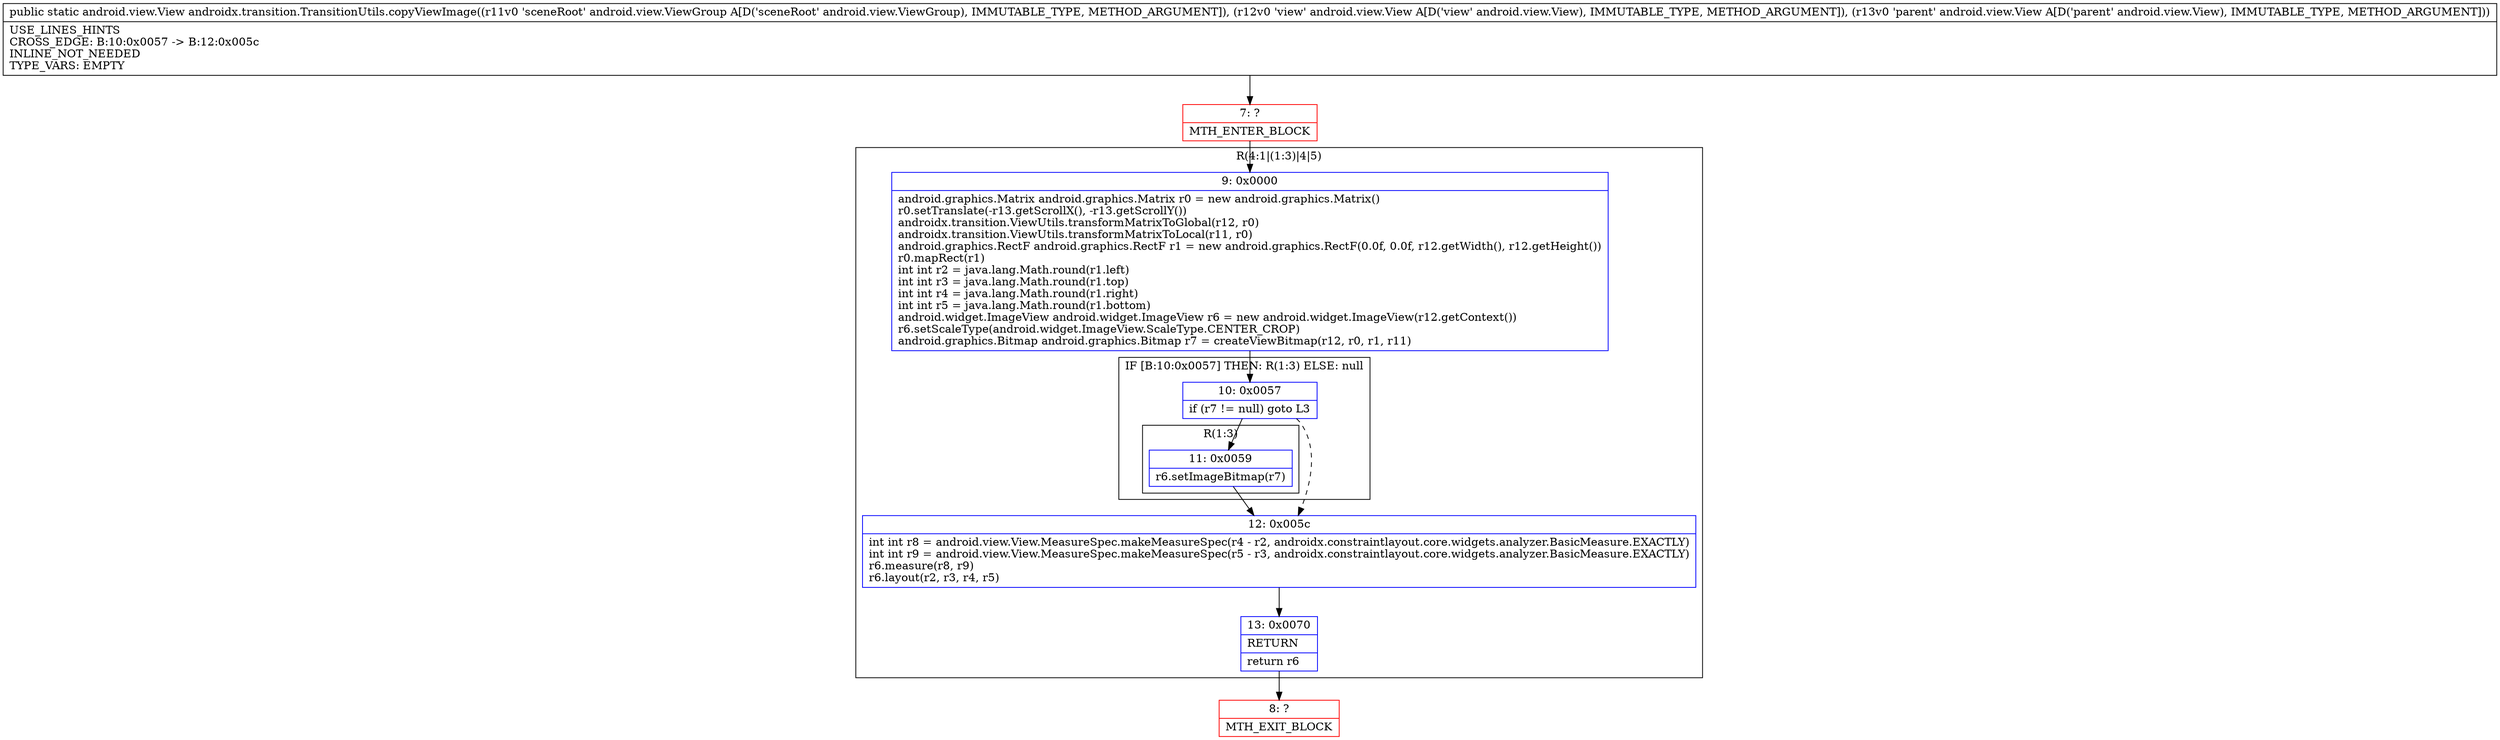 digraph "CFG forandroidx.transition.TransitionUtils.copyViewImage(Landroid\/view\/ViewGroup;Landroid\/view\/View;Landroid\/view\/View;)Landroid\/view\/View;" {
subgraph cluster_Region_911949276 {
label = "R(4:1|(1:3)|4|5)";
node [shape=record,color=blue];
Node_9 [shape=record,label="{9\:\ 0x0000|android.graphics.Matrix android.graphics.Matrix r0 = new android.graphics.Matrix()\lr0.setTranslate(\-r13.getScrollX(), \-r13.getScrollY())\landroidx.transition.ViewUtils.transformMatrixToGlobal(r12, r0)\landroidx.transition.ViewUtils.transformMatrixToLocal(r11, r0)\landroid.graphics.RectF android.graphics.RectF r1 = new android.graphics.RectF(0.0f, 0.0f, r12.getWidth(), r12.getHeight())\lr0.mapRect(r1)\lint int r2 = java.lang.Math.round(r1.left)\lint int r3 = java.lang.Math.round(r1.top)\lint int r4 = java.lang.Math.round(r1.right)\lint int r5 = java.lang.Math.round(r1.bottom)\landroid.widget.ImageView android.widget.ImageView r6 = new android.widget.ImageView(r12.getContext())\lr6.setScaleType(android.widget.ImageView.ScaleType.CENTER_CROP)\landroid.graphics.Bitmap android.graphics.Bitmap r7 = createViewBitmap(r12, r0, r1, r11)\l}"];
subgraph cluster_IfRegion_1243325953 {
label = "IF [B:10:0x0057] THEN: R(1:3) ELSE: null";
node [shape=record,color=blue];
Node_10 [shape=record,label="{10\:\ 0x0057|if (r7 != null) goto L3\l}"];
subgraph cluster_Region_667571517 {
label = "R(1:3)";
node [shape=record,color=blue];
Node_11 [shape=record,label="{11\:\ 0x0059|r6.setImageBitmap(r7)\l}"];
}
}
Node_12 [shape=record,label="{12\:\ 0x005c|int int r8 = android.view.View.MeasureSpec.makeMeasureSpec(r4 \- r2, androidx.constraintlayout.core.widgets.analyzer.BasicMeasure.EXACTLY)\lint int r9 = android.view.View.MeasureSpec.makeMeasureSpec(r5 \- r3, androidx.constraintlayout.core.widgets.analyzer.BasicMeasure.EXACTLY)\lr6.measure(r8, r9)\lr6.layout(r2, r3, r4, r5)\l}"];
Node_13 [shape=record,label="{13\:\ 0x0070|RETURN\l|return r6\l}"];
}
Node_7 [shape=record,color=red,label="{7\:\ ?|MTH_ENTER_BLOCK\l}"];
Node_8 [shape=record,color=red,label="{8\:\ ?|MTH_EXIT_BLOCK\l}"];
MethodNode[shape=record,label="{public static android.view.View androidx.transition.TransitionUtils.copyViewImage((r11v0 'sceneRoot' android.view.ViewGroup A[D('sceneRoot' android.view.ViewGroup), IMMUTABLE_TYPE, METHOD_ARGUMENT]), (r12v0 'view' android.view.View A[D('view' android.view.View), IMMUTABLE_TYPE, METHOD_ARGUMENT]), (r13v0 'parent' android.view.View A[D('parent' android.view.View), IMMUTABLE_TYPE, METHOD_ARGUMENT]))  | USE_LINES_HINTS\lCROSS_EDGE: B:10:0x0057 \-\> B:12:0x005c\lINLINE_NOT_NEEDED\lTYPE_VARS: EMPTY\l}"];
MethodNode -> Node_7;Node_9 -> Node_10;
Node_10 -> Node_11;
Node_10 -> Node_12[style=dashed];
Node_11 -> Node_12;
Node_12 -> Node_13;
Node_13 -> Node_8;
Node_7 -> Node_9;
}

